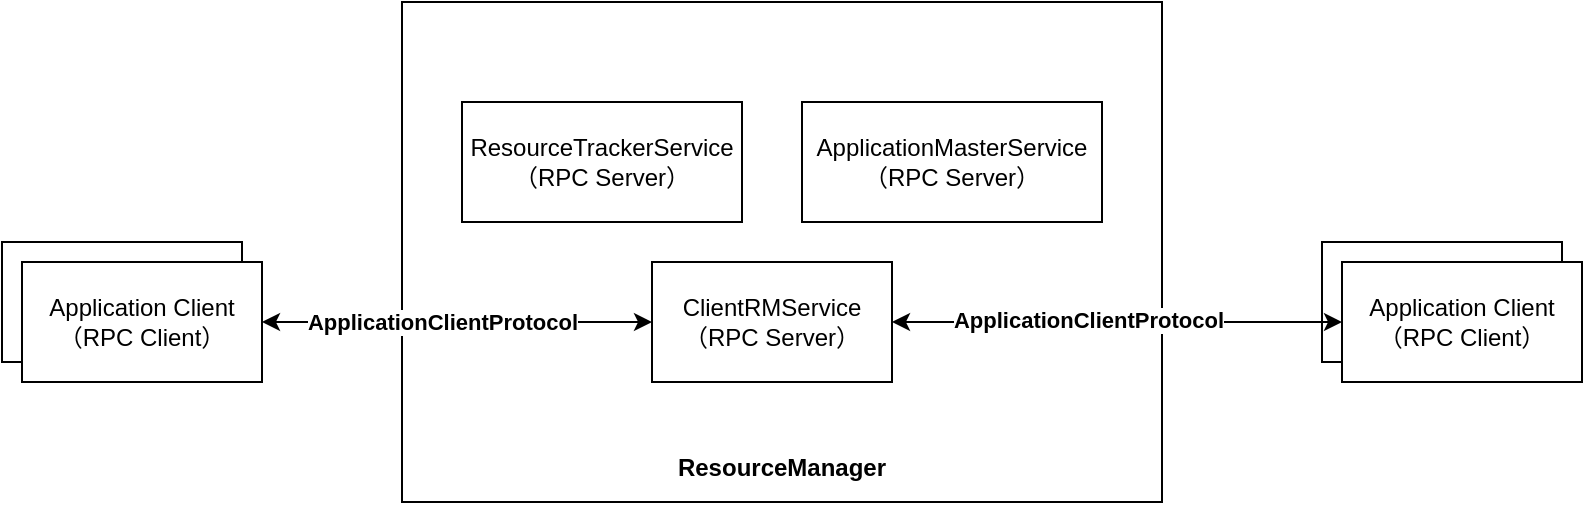 <mxfile version="13.8.6" type="github">
  <diagram id="vOAcs--zpyQ7f2eAl6vN" name="第 1 页">
    <mxGraphModel dx="1038" dy="548" grid="1" gridSize="10" guides="1" tooltips="1" connect="1" arrows="1" fold="1" page="1" pageScale="1" pageWidth="850" pageHeight="1100" math="0" shadow="0">
      <root>
        <mxCell id="0" />
        <mxCell id="1" parent="0" />
        <mxCell id="eh7jUYQlZPBpZxuqt2cB-1" value="&lt;b&gt;&lt;br&gt;&lt;br&gt;&lt;br&gt;&lt;br&gt;&lt;br&gt;&lt;br&gt;&lt;br&gt;&lt;br&gt;&lt;br&gt;&lt;br&gt;&lt;br&gt;&lt;br&gt;&lt;br&gt;&lt;br&gt;&lt;br&gt;ResourceManager&lt;/b&gt;" style="rounded=0;whiteSpace=wrap;html=1;" vertex="1" parent="1">
          <mxGeometry x="240" y="230" width="380" height="250" as="geometry" />
        </mxCell>
        <mxCell id="eh7jUYQlZPBpZxuqt2cB-2" value="ClientRMService&lt;br&gt;（RPC Server）" style="rounded=0;whiteSpace=wrap;html=1;" vertex="1" parent="1">
          <mxGeometry x="365" y="360" width="120" height="60" as="geometry" />
        </mxCell>
        <mxCell id="eh7jUYQlZPBpZxuqt2cB-3" value="ResourceTrackerService&lt;br&gt;（RPC Server）" style="rounded=0;whiteSpace=wrap;html=1;" vertex="1" parent="1">
          <mxGeometry x="270" y="280" width="140" height="60" as="geometry" />
        </mxCell>
        <mxCell id="eh7jUYQlZPBpZxuqt2cB-4" value="ApplicationMasterService&lt;br&gt;（RPC Server）" style="rounded=0;whiteSpace=wrap;html=1;" vertex="1" parent="1">
          <mxGeometry x="440" y="280" width="150" height="60" as="geometry" />
        </mxCell>
        <mxCell id="eh7jUYQlZPBpZxuqt2cB-6" value="" style="rounded=0;whiteSpace=wrap;html=1;" vertex="1" parent="1">
          <mxGeometry x="40" y="350" width="120" height="60" as="geometry" />
        </mxCell>
        <mxCell id="eh7jUYQlZPBpZxuqt2cB-7" style="edgeStyle=orthogonalEdgeStyle;rounded=0;orthogonalLoop=1;jettySize=auto;html=1;entryX=0;entryY=0.5;entryDx=0;entryDy=0;startArrow=classic;startFill=1;" edge="1" parent="1" source="eh7jUYQlZPBpZxuqt2cB-5" target="eh7jUYQlZPBpZxuqt2cB-2">
          <mxGeometry relative="1" as="geometry" />
        </mxCell>
        <mxCell id="eh7jUYQlZPBpZxuqt2cB-8" value="ApplicationClientProtocol" style="edgeLabel;html=1;align=center;verticalAlign=middle;resizable=0;points=[];fontStyle=1" vertex="1" connectable="0" parent="eh7jUYQlZPBpZxuqt2cB-7">
          <mxGeometry x="-0.417" y="2" relative="1" as="geometry">
            <mxPoint x="33" y="2" as="offset" />
          </mxGeometry>
        </mxCell>
        <mxCell id="eh7jUYQlZPBpZxuqt2cB-5" value="Application Client&lt;br&gt;（RPC Client）" style="rounded=0;whiteSpace=wrap;html=1;" vertex="1" parent="1">
          <mxGeometry x="50" y="360" width="120" height="60" as="geometry" />
        </mxCell>
        <mxCell id="eh7jUYQlZPBpZxuqt2cB-9" value="" style="rounded=0;whiteSpace=wrap;html=1;" vertex="1" parent="1">
          <mxGeometry x="700" y="350" width="120" height="60" as="geometry" />
        </mxCell>
        <mxCell id="eh7jUYQlZPBpZxuqt2cB-11" style="edgeStyle=orthogonalEdgeStyle;rounded=0;orthogonalLoop=1;jettySize=auto;html=1;entryX=1;entryY=0.5;entryDx=0;entryDy=0;startArrow=classic;startFill=1;" edge="1" parent="1" source="eh7jUYQlZPBpZxuqt2cB-10" target="eh7jUYQlZPBpZxuqt2cB-2">
          <mxGeometry relative="1" as="geometry" />
        </mxCell>
        <mxCell id="eh7jUYQlZPBpZxuqt2cB-12" value="&lt;span style=&quot;font-weight: 700&quot;&gt;ApplicationClientProtocol&lt;/span&gt;" style="edgeLabel;html=1;align=center;verticalAlign=middle;resizable=0;points=[];" vertex="1" connectable="0" parent="eh7jUYQlZPBpZxuqt2cB-11">
          <mxGeometry x="0.131" y="-1" relative="1" as="geometry">
            <mxPoint as="offset" />
          </mxGeometry>
        </mxCell>
        <mxCell id="eh7jUYQlZPBpZxuqt2cB-10" value="Application Client&lt;br&gt;（RPC Client）" style="rounded=0;whiteSpace=wrap;html=1;" vertex="1" parent="1">
          <mxGeometry x="710" y="360" width="120" height="60" as="geometry" />
        </mxCell>
      </root>
    </mxGraphModel>
  </diagram>
</mxfile>

